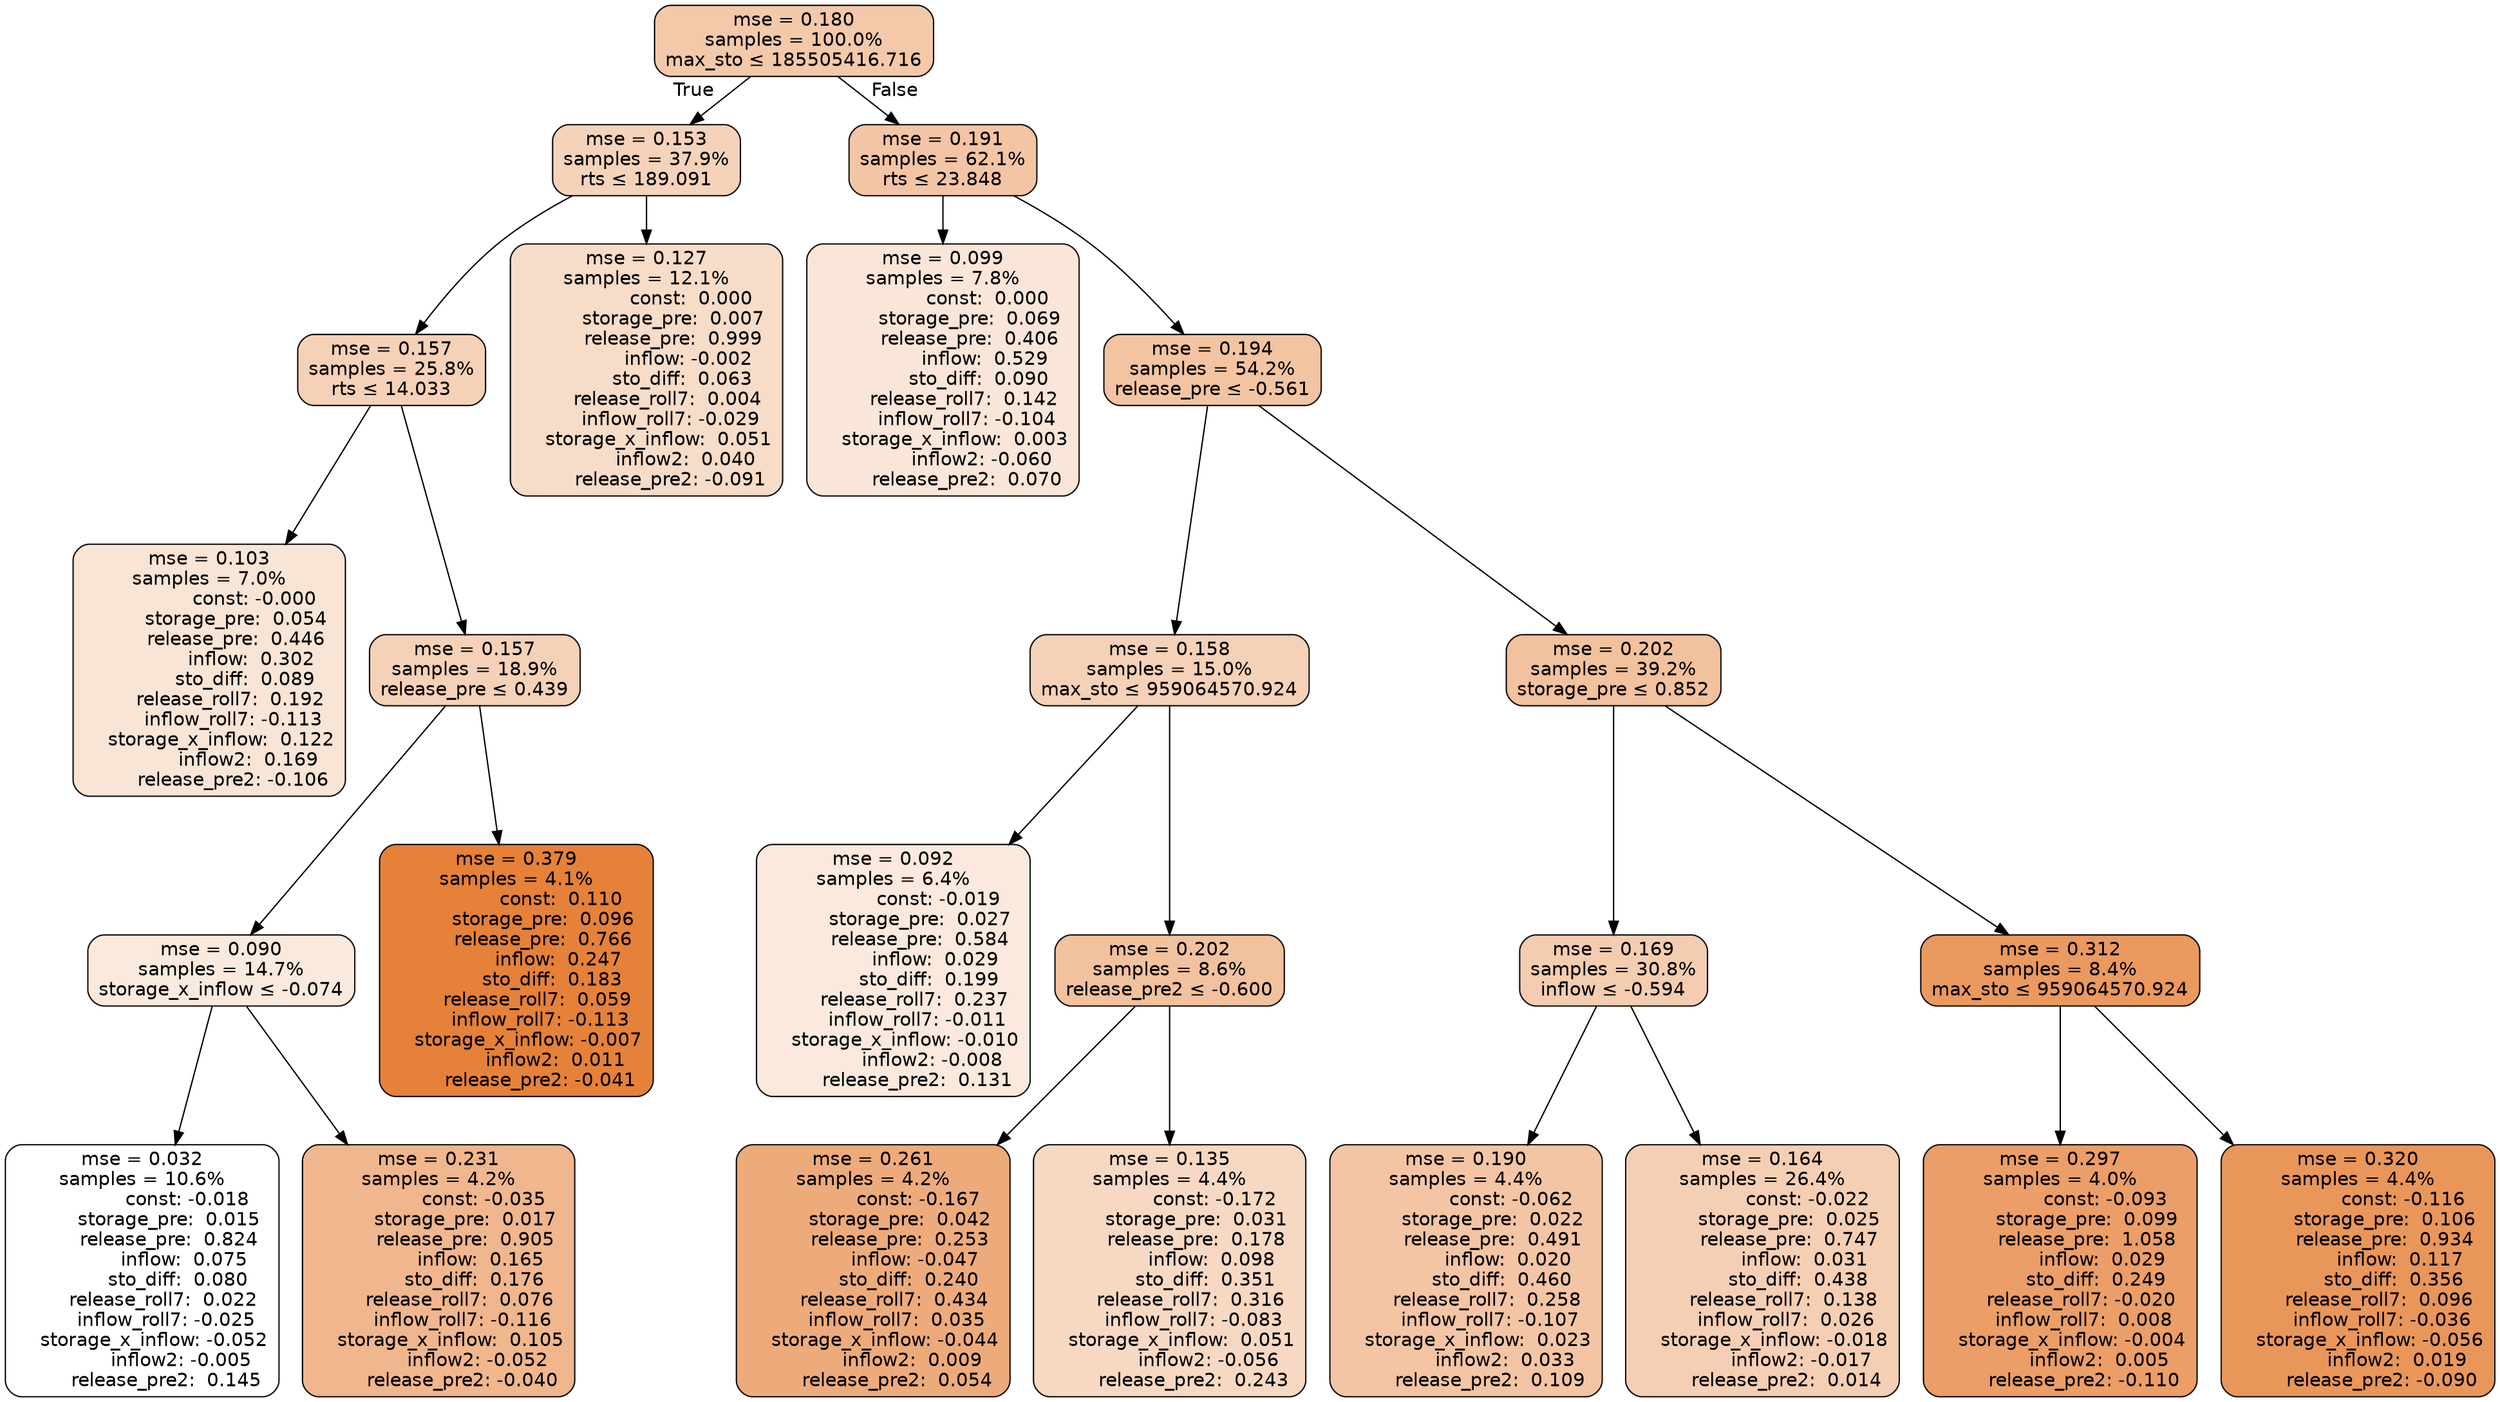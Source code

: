 digraph tree {
bgcolor="transparent"
node [shape=rectangle, style="filled, rounded", color="black", fontname=helvetica] ;
edge [fontname=helvetica] ;
	"0" [label="mse = 0.180
samples = 100.0%
max_sto &le; 185505416.716", fillcolor="#f3c9aa"]
	"1" [label="mse = 0.153
samples = 37.9%
rts &le; 189.091", fillcolor="#f5d3ba"]
	"2" [label="mse = 0.157
samples = 25.8%
rts &le; 14.033", fillcolor="#f5d1b7"]
	"3" [label="mse = 0.103
samples = 7.0%
               const: -0.000
         storage_pre:  0.054
         release_pre:  0.446
              inflow:  0.302
            sto_diff:  0.089
       release_roll7:  0.192
        inflow_roll7: -0.113
    storage_x_inflow:  0.122
             inflow2:  0.169
        release_pre2: -0.106", fillcolor="#f9e5d6"]
	"4" [label="mse = 0.157
samples = 18.9%
release_pre &le; 0.439", fillcolor="#f5d1b7"]
	"5" [label="mse = 0.090
samples = 14.7%
storage_x_inflow &le; -0.074", fillcolor="#fae9dd"]
	"6" [label="mse = 0.032
samples = 10.6%
               const: -0.018
         storage_pre:  0.015
         release_pre:  0.824
              inflow:  0.075
            sto_diff:  0.080
       release_roll7:  0.022
        inflow_roll7: -0.025
    storage_x_inflow: -0.052
             inflow2: -0.005
        release_pre2:  0.145", fillcolor="#ffffff"]
	"7" [label="mse = 0.231
samples = 4.2%
               const: -0.035
         storage_pre:  0.017
         release_pre:  0.905
              inflow:  0.165
            sto_diff:  0.176
       release_roll7:  0.076
        inflow_roll7: -0.116
    storage_x_inflow:  0.105
             inflow2: -0.052
        release_pre2: -0.040", fillcolor="#f0b68d"]
	"8" [label="mse = 0.379
samples = 4.1%
               const:  0.110
         storage_pre:  0.096
         release_pre:  0.766
              inflow:  0.247
            sto_diff:  0.183
       release_roll7:  0.059
        inflow_roll7: -0.113
    storage_x_inflow: -0.007
             inflow2:  0.011
        release_pre2: -0.041", fillcolor="#e58139"]
	"9" [label="mse = 0.127
samples = 12.1%
               const:  0.000
         storage_pre:  0.007
         release_pre:  0.999
              inflow: -0.002
            sto_diff:  0.063
       release_roll7:  0.004
        inflow_roll7: -0.029
    storage_x_inflow:  0.051
             inflow2:  0.040
        release_pre2: -0.091", fillcolor="#f7dcc8"]
	"10" [label="mse = 0.191
samples = 62.1%
rts &le; 23.848", fillcolor="#f3c5a4"]
	"11" [label="mse = 0.099
samples = 7.8%
               const:  0.000
         storage_pre:  0.069
         release_pre:  0.406
              inflow:  0.529
            sto_diff:  0.090
       release_roll7:  0.142
        inflow_roll7: -0.104
    storage_x_inflow:  0.003
             inflow2: -0.060
        release_pre2:  0.070", fillcolor="#f9e6d8"]
	"12" [label="mse = 0.194
samples = 54.2%
release_pre &le; -0.561", fillcolor="#f2c4a2"]
	"13" [label="mse = 0.158
samples = 15.0%
max_sto &le; 959064570.924", fillcolor="#f5d1b7"]
	"14" [label="mse = 0.092
samples = 6.4%
               const: -0.019
         storage_pre:  0.027
         release_pre:  0.584
              inflow:  0.029
            sto_diff:  0.199
       release_roll7:  0.237
        inflow_roll7: -0.011
    storage_x_inflow: -0.010
             inflow2: -0.008
        release_pre2:  0.131", fillcolor="#fae9dc"]
	"15" [label="mse = 0.202
samples = 8.6%
release_pre2 &le; -0.600", fillcolor="#f2c19d"]
	"16" [label="mse = 0.261
samples = 4.2%
               const: -0.167
         storage_pre:  0.042
         release_pre:  0.253
              inflow: -0.047
            sto_diff:  0.240
       release_roll7:  0.434
        inflow_roll7:  0.035
    storage_x_inflow: -0.044
             inflow2:  0.009
        release_pre2:  0.054", fillcolor="#edab7c"]
	"17" [label="mse = 0.135
samples = 4.4%
               const: -0.172
         storage_pre:  0.031
         release_pre:  0.178
              inflow:  0.098
            sto_diff:  0.351
       release_roll7:  0.316
        inflow_roll7: -0.083
    storage_x_inflow:  0.051
             inflow2: -0.056
        release_pre2:  0.243", fillcolor="#f7d9c3"]
	"18" [label="mse = 0.202
samples = 39.2%
storage_pre &le; 0.852", fillcolor="#f2c19d"]
	"19" [label="mse = 0.169
samples = 30.8%
inflow &le; -0.594", fillcolor="#f4cdb0"]
	"20" [label="mse = 0.190
samples = 4.4%
               const: -0.062
         storage_pre:  0.022
         release_pre:  0.491
              inflow:  0.020
            sto_diff:  0.460
       release_roll7:  0.258
        inflow_roll7: -0.107
    storage_x_inflow:  0.023
             inflow2:  0.033
        release_pre2:  0.109", fillcolor="#f3c5a4"]
	"21" [label="mse = 0.164
samples = 26.4%
               const: -0.022
         storage_pre:  0.025
         release_pre:  0.747
              inflow:  0.031
            sto_diff:  0.438
       release_roll7:  0.138
        inflow_roll7:  0.026
    storage_x_inflow: -0.018
             inflow2: -0.017
        release_pre2:  0.014", fillcolor="#f5cfb3"]
	"22" [label="mse = 0.312
samples = 8.4%
max_sto &le; 959064570.924", fillcolor="#ea995f"]
	"23" [label="mse = 0.297
samples = 4.0%
               const: -0.093
         storage_pre:  0.099
         release_pre:  1.058
              inflow:  0.029
            sto_diff:  0.249
       release_roll7: -0.020
        inflow_roll7:  0.008
    storage_x_inflow: -0.004
             inflow2:  0.005
        release_pre2: -0.110", fillcolor="#eb9e67"]
	"24" [label="mse = 0.320
samples = 4.4%
               const: -0.116
         storage_pre:  0.106
         release_pre:  0.934
              inflow:  0.117
            sto_diff:  0.356
       release_roll7:  0.096
        inflow_roll7: -0.036
    storage_x_inflow: -0.056
             inflow2:  0.019
        release_pre2: -0.090", fillcolor="#e9965a"]

	"0" -> "1" [labeldistance=2.5, labelangle=45, headlabel="True"]
	"1" -> "2"
	"2" -> "3"
	"2" -> "4"
	"4" -> "5"
	"5" -> "6"
	"5" -> "7"
	"4" -> "8"
	"1" -> "9"
	"0" -> "10" [labeldistance=2.5, labelangle=-45, headlabel="False"]
	"10" -> "11"
	"10" -> "12"
	"12" -> "13"
	"13" -> "14"
	"13" -> "15"
	"15" -> "16"
	"15" -> "17"
	"12" -> "18"
	"18" -> "19"
	"19" -> "20"
	"19" -> "21"
	"18" -> "22"
	"22" -> "23"
	"22" -> "24"
}
